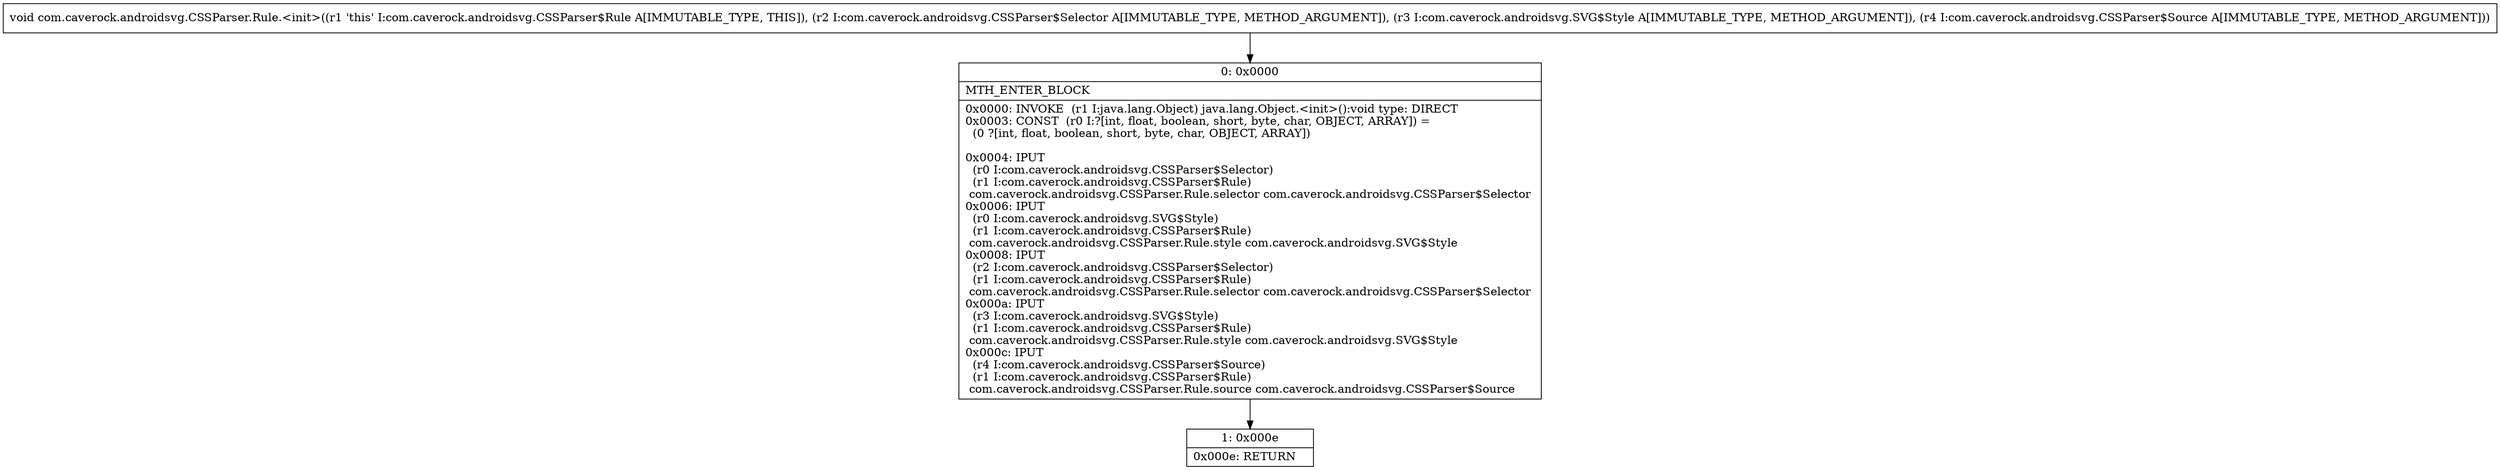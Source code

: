 digraph "CFG forcom.caverock.androidsvg.CSSParser.Rule.\<init\>(Lcom\/caverock\/androidsvg\/CSSParser$Selector;Lcom\/caverock\/androidsvg\/SVG$Style;Lcom\/caverock\/androidsvg\/CSSParser$Source;)V" {
Node_0 [shape=record,label="{0\:\ 0x0000|MTH_ENTER_BLOCK\l|0x0000: INVOKE  (r1 I:java.lang.Object) java.lang.Object.\<init\>():void type: DIRECT \l0x0003: CONST  (r0 I:?[int, float, boolean, short, byte, char, OBJECT, ARRAY]) = \l  (0 ?[int, float, boolean, short, byte, char, OBJECT, ARRAY])\l \l0x0004: IPUT  \l  (r0 I:com.caverock.androidsvg.CSSParser$Selector)\l  (r1 I:com.caverock.androidsvg.CSSParser$Rule)\l com.caverock.androidsvg.CSSParser.Rule.selector com.caverock.androidsvg.CSSParser$Selector \l0x0006: IPUT  \l  (r0 I:com.caverock.androidsvg.SVG$Style)\l  (r1 I:com.caverock.androidsvg.CSSParser$Rule)\l com.caverock.androidsvg.CSSParser.Rule.style com.caverock.androidsvg.SVG$Style \l0x0008: IPUT  \l  (r2 I:com.caverock.androidsvg.CSSParser$Selector)\l  (r1 I:com.caverock.androidsvg.CSSParser$Rule)\l com.caverock.androidsvg.CSSParser.Rule.selector com.caverock.androidsvg.CSSParser$Selector \l0x000a: IPUT  \l  (r3 I:com.caverock.androidsvg.SVG$Style)\l  (r1 I:com.caverock.androidsvg.CSSParser$Rule)\l com.caverock.androidsvg.CSSParser.Rule.style com.caverock.androidsvg.SVG$Style \l0x000c: IPUT  \l  (r4 I:com.caverock.androidsvg.CSSParser$Source)\l  (r1 I:com.caverock.androidsvg.CSSParser$Rule)\l com.caverock.androidsvg.CSSParser.Rule.source com.caverock.androidsvg.CSSParser$Source \l}"];
Node_1 [shape=record,label="{1\:\ 0x000e|0x000e: RETURN   \l}"];
MethodNode[shape=record,label="{void com.caverock.androidsvg.CSSParser.Rule.\<init\>((r1 'this' I:com.caverock.androidsvg.CSSParser$Rule A[IMMUTABLE_TYPE, THIS]), (r2 I:com.caverock.androidsvg.CSSParser$Selector A[IMMUTABLE_TYPE, METHOD_ARGUMENT]), (r3 I:com.caverock.androidsvg.SVG$Style A[IMMUTABLE_TYPE, METHOD_ARGUMENT]), (r4 I:com.caverock.androidsvg.CSSParser$Source A[IMMUTABLE_TYPE, METHOD_ARGUMENT])) }"];
MethodNode -> Node_0;
Node_0 -> Node_1;
}

